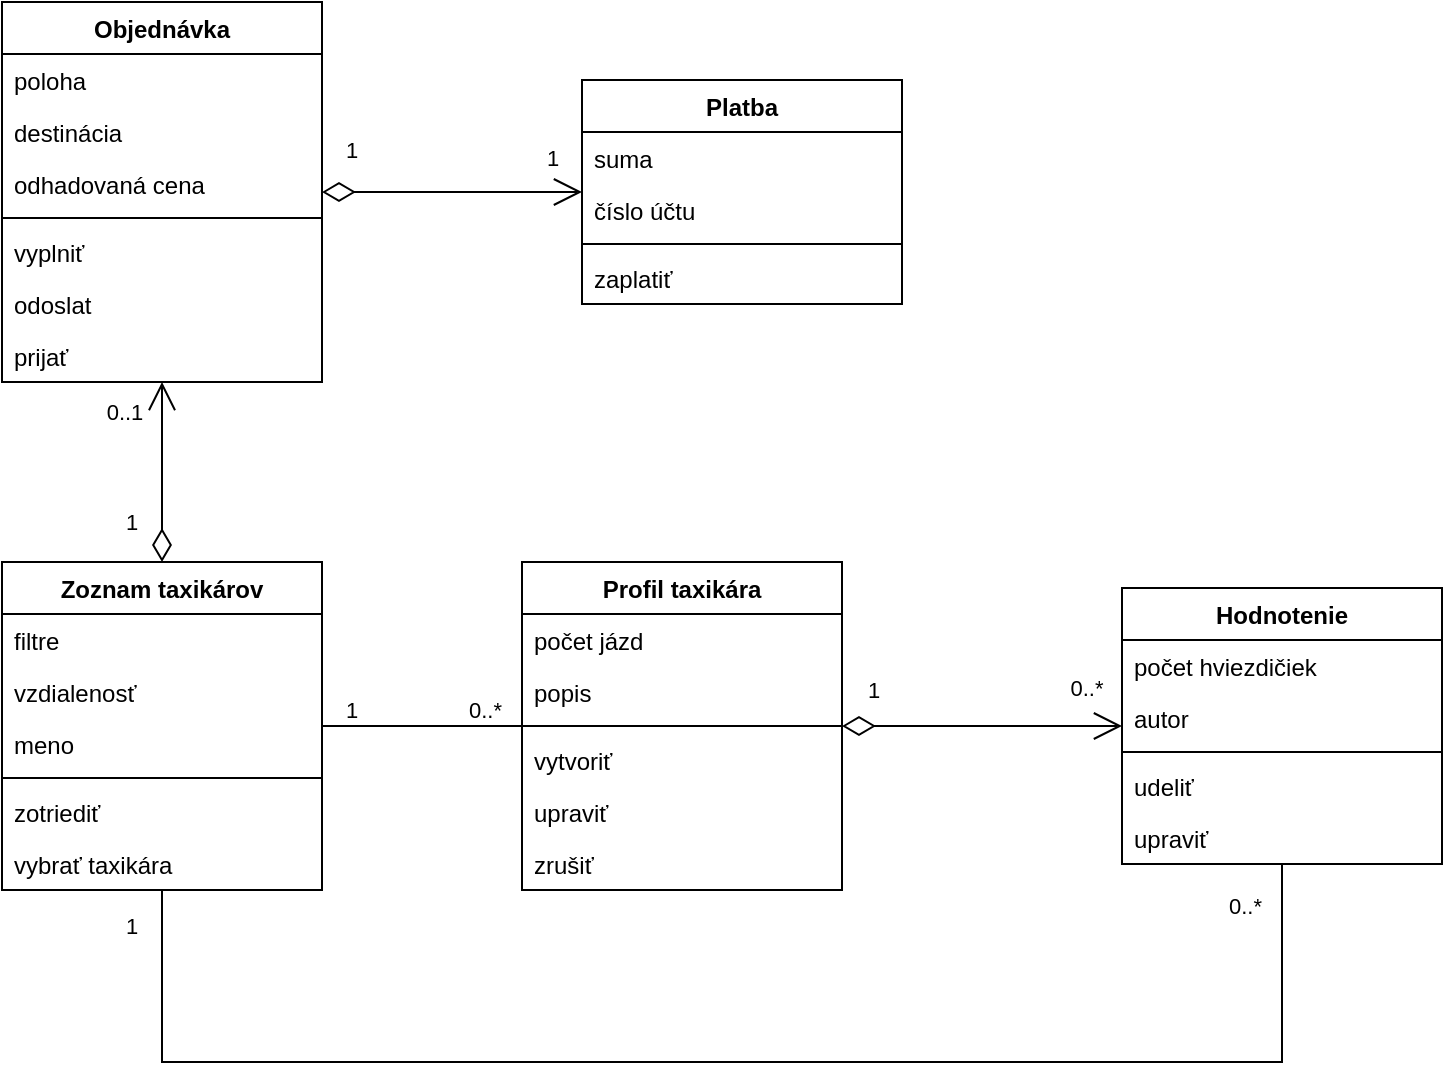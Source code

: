 <mxfile version="17.1.3" type="github">
  <diagram id="mN1ouyrNTuctR9NaxwXK" name="Page-1">
    <mxGraphModel dx="997" dy="580" grid="1" gridSize="10" guides="1" tooltips="1" connect="1" arrows="1" fold="1" page="1" pageScale="1" pageWidth="827" pageHeight="1169" math="0" shadow="0">
      <root>
        <mxCell id="0" />
        <mxCell id="1" parent="0" />
        <mxCell id="VDZjWGTv7sK5HXdo6hYH-1" value="Objednávka" style="swimlane;fontStyle=1;align=center;verticalAlign=top;childLayout=stackLayout;horizontal=1;startSize=26;horizontalStack=0;resizeParent=1;resizeParentMax=0;resizeLast=0;collapsible=1;marginBottom=0;" parent="1" vertex="1">
          <mxGeometry x="60" y="40" width="160" height="190" as="geometry" />
        </mxCell>
        <mxCell id="VDZjWGTv7sK5HXdo6hYH-2" value="poloha" style="text;strokeColor=none;fillColor=none;align=left;verticalAlign=top;spacingLeft=4;spacingRight=4;overflow=hidden;rotatable=0;points=[[0,0.5],[1,0.5]];portConstraint=eastwest;" parent="VDZjWGTv7sK5HXdo6hYH-1" vertex="1">
          <mxGeometry y="26" width="160" height="26" as="geometry" />
        </mxCell>
        <mxCell id="VDZjWGTv7sK5HXdo6hYH-36" value="destinácia" style="text;strokeColor=none;fillColor=none;align=left;verticalAlign=top;spacingLeft=4;spacingRight=4;overflow=hidden;rotatable=0;points=[[0,0.5],[1,0.5]];portConstraint=eastwest;" parent="VDZjWGTv7sK5HXdo6hYH-1" vertex="1">
          <mxGeometry y="52" width="160" height="26" as="geometry" />
        </mxCell>
        <mxCell id="o1BVJ0uTKJW_cMdWR_Qv-1" value="odhadovaná cena" style="text;strokeColor=none;fillColor=none;align=left;verticalAlign=top;spacingLeft=4;spacingRight=4;overflow=hidden;rotatable=0;points=[[0,0.5],[1,0.5]];portConstraint=eastwest;" vertex="1" parent="VDZjWGTv7sK5HXdo6hYH-1">
          <mxGeometry y="78" width="160" height="26" as="geometry" />
        </mxCell>
        <mxCell id="VDZjWGTv7sK5HXdo6hYH-3" value="" style="line;strokeWidth=1;fillColor=none;align=left;verticalAlign=middle;spacingTop=-1;spacingLeft=3;spacingRight=3;rotatable=0;labelPosition=right;points=[];portConstraint=eastwest;" parent="VDZjWGTv7sK5HXdo6hYH-1" vertex="1">
          <mxGeometry y="104" width="160" height="8" as="geometry" />
        </mxCell>
        <mxCell id="VDZjWGTv7sK5HXdo6hYH-4" value="vyplniť" style="text;strokeColor=none;fillColor=none;align=left;verticalAlign=top;spacingLeft=4;spacingRight=4;overflow=hidden;rotatable=0;points=[[0,0.5],[1,0.5]];portConstraint=eastwest;" parent="VDZjWGTv7sK5HXdo6hYH-1" vertex="1">
          <mxGeometry y="112" width="160" height="26" as="geometry" />
        </mxCell>
        <mxCell id="VDZjWGTv7sK5HXdo6hYH-37" value="odoslat" style="text;strokeColor=none;fillColor=none;align=left;verticalAlign=top;spacingLeft=4;spacingRight=4;overflow=hidden;rotatable=0;points=[[0,0.5],[1,0.5]];portConstraint=eastwest;" parent="VDZjWGTv7sK5HXdo6hYH-1" vertex="1">
          <mxGeometry y="138" width="160" height="26" as="geometry" />
        </mxCell>
        <mxCell id="VDZjWGTv7sK5HXdo6hYH-38" value="prijať" style="text;strokeColor=none;fillColor=none;align=left;verticalAlign=top;spacingLeft=4;spacingRight=4;overflow=hidden;rotatable=0;points=[[0,0.5],[1,0.5]];portConstraint=eastwest;" parent="VDZjWGTv7sK5HXdo6hYH-1" vertex="1">
          <mxGeometry y="164" width="160" height="26" as="geometry" />
        </mxCell>
        <mxCell id="VDZjWGTv7sK5HXdo6hYH-5" value="Zoznam taxikárov" style="swimlane;fontStyle=1;align=center;verticalAlign=top;childLayout=stackLayout;horizontal=1;startSize=26;horizontalStack=0;resizeParent=1;resizeParentMax=0;resizeLast=0;collapsible=1;marginBottom=0;" parent="1" vertex="1">
          <mxGeometry x="60" y="320" width="160" height="164" as="geometry" />
        </mxCell>
        <mxCell id="VDZjWGTv7sK5HXdo6hYH-6" value="filtre" style="text;strokeColor=none;fillColor=none;align=left;verticalAlign=top;spacingLeft=4;spacingRight=4;overflow=hidden;rotatable=0;points=[[0,0.5],[1,0.5]];portConstraint=eastwest;" parent="VDZjWGTv7sK5HXdo6hYH-5" vertex="1">
          <mxGeometry y="26" width="160" height="26" as="geometry" />
        </mxCell>
        <mxCell id="VDZjWGTv7sK5HXdo6hYH-45" value="vzdialenosť" style="text;strokeColor=none;fillColor=none;align=left;verticalAlign=top;spacingLeft=4;spacingRight=4;overflow=hidden;rotatable=0;points=[[0,0.5],[1,0.5]];portConstraint=eastwest;" parent="VDZjWGTv7sK5HXdo6hYH-5" vertex="1">
          <mxGeometry y="52" width="160" height="26" as="geometry" />
        </mxCell>
        <mxCell id="VDZjWGTv7sK5HXdo6hYH-46" value="meno" style="text;strokeColor=none;fillColor=none;align=left;verticalAlign=top;spacingLeft=4;spacingRight=4;overflow=hidden;rotatable=0;points=[[0,0.5],[1,0.5]];portConstraint=eastwest;" parent="VDZjWGTv7sK5HXdo6hYH-5" vertex="1">
          <mxGeometry y="78" width="160" height="26" as="geometry" />
        </mxCell>
        <mxCell id="VDZjWGTv7sK5HXdo6hYH-7" value="" style="line;strokeWidth=1;fillColor=none;align=left;verticalAlign=middle;spacingTop=-1;spacingLeft=3;spacingRight=3;rotatable=0;labelPosition=right;points=[];portConstraint=eastwest;" parent="VDZjWGTv7sK5HXdo6hYH-5" vertex="1">
          <mxGeometry y="104" width="160" height="8" as="geometry" />
        </mxCell>
        <mxCell id="VDZjWGTv7sK5HXdo6hYH-8" value="zotriediť" style="text;strokeColor=none;fillColor=none;align=left;verticalAlign=top;spacingLeft=4;spacingRight=4;overflow=hidden;rotatable=0;points=[[0,0.5],[1,0.5]];portConstraint=eastwest;" parent="VDZjWGTv7sK5HXdo6hYH-5" vertex="1">
          <mxGeometry y="112" width="160" height="26" as="geometry" />
        </mxCell>
        <mxCell id="VDZjWGTv7sK5HXdo6hYH-42" value="vybrať taxikára" style="text;strokeColor=none;fillColor=none;align=left;verticalAlign=top;spacingLeft=4;spacingRight=4;overflow=hidden;rotatable=0;points=[[0,0.5],[1,0.5]];portConstraint=eastwest;" parent="VDZjWGTv7sK5HXdo6hYH-5" vertex="1">
          <mxGeometry y="138" width="160" height="26" as="geometry" />
        </mxCell>
        <mxCell id="VDZjWGTv7sK5HXdo6hYH-9" value="Hodnotenie" style="swimlane;fontStyle=1;align=center;verticalAlign=top;childLayout=stackLayout;horizontal=1;startSize=26;horizontalStack=0;resizeParent=1;resizeParentMax=0;resizeLast=0;collapsible=1;marginBottom=0;" parent="1" vertex="1">
          <mxGeometry x="620" y="333" width="160" height="138" as="geometry" />
        </mxCell>
        <mxCell id="VDZjWGTv7sK5HXdo6hYH-10" value="počet hviezdičiek" style="text;strokeColor=none;fillColor=none;align=left;verticalAlign=top;spacingLeft=4;spacingRight=4;overflow=hidden;rotatable=0;points=[[0,0.5],[1,0.5]];portConstraint=eastwest;" parent="VDZjWGTv7sK5HXdo6hYH-9" vertex="1">
          <mxGeometry y="26" width="160" height="26" as="geometry" />
        </mxCell>
        <mxCell id="VDZjWGTv7sK5HXdo6hYH-47" value="autor" style="text;strokeColor=none;fillColor=none;align=left;verticalAlign=top;spacingLeft=4;spacingRight=4;overflow=hidden;rotatable=0;points=[[0,0.5],[1,0.5]];portConstraint=eastwest;" parent="VDZjWGTv7sK5HXdo6hYH-9" vertex="1">
          <mxGeometry y="52" width="160" height="26" as="geometry" />
        </mxCell>
        <mxCell id="VDZjWGTv7sK5HXdo6hYH-11" value="" style="line;strokeWidth=1;fillColor=none;align=left;verticalAlign=middle;spacingTop=-1;spacingLeft=3;spacingRight=3;rotatable=0;labelPosition=right;points=[];portConstraint=eastwest;" parent="VDZjWGTv7sK5HXdo6hYH-9" vertex="1">
          <mxGeometry y="78" width="160" height="8" as="geometry" />
        </mxCell>
        <mxCell id="VDZjWGTv7sK5HXdo6hYH-12" value="udeliť" style="text;strokeColor=none;fillColor=none;align=left;verticalAlign=top;spacingLeft=4;spacingRight=4;overflow=hidden;rotatable=0;points=[[0,0.5],[1,0.5]];portConstraint=eastwest;" parent="VDZjWGTv7sK5HXdo6hYH-9" vertex="1">
          <mxGeometry y="86" width="160" height="26" as="geometry" />
        </mxCell>
        <mxCell id="VDZjWGTv7sK5HXdo6hYH-51" value="upraviť" style="text;strokeColor=none;fillColor=none;align=left;verticalAlign=top;spacingLeft=4;spacingRight=4;overflow=hidden;rotatable=0;points=[[0,0.5],[1,0.5]];portConstraint=eastwest;" parent="VDZjWGTv7sK5HXdo6hYH-9" vertex="1">
          <mxGeometry y="112" width="160" height="26" as="geometry" />
        </mxCell>
        <mxCell id="VDZjWGTv7sK5HXdo6hYH-13" value="Profil taxikára" style="swimlane;fontStyle=1;align=center;verticalAlign=top;childLayout=stackLayout;horizontal=1;startSize=26;horizontalStack=0;resizeParent=1;resizeParentMax=0;resizeLast=0;collapsible=1;marginBottom=0;" parent="1" vertex="1">
          <mxGeometry x="320" y="320" width="160" height="164" as="geometry" />
        </mxCell>
        <mxCell id="VDZjWGTv7sK5HXdo6hYH-14" value="počet jázd" style="text;strokeColor=none;fillColor=none;align=left;verticalAlign=top;spacingLeft=4;spacingRight=4;overflow=hidden;rotatable=0;points=[[0,0.5],[1,0.5]];portConstraint=eastwest;" parent="VDZjWGTv7sK5HXdo6hYH-13" vertex="1">
          <mxGeometry y="26" width="160" height="26" as="geometry" />
        </mxCell>
        <mxCell id="VDZjWGTv7sK5HXdo6hYH-43" value="popis" style="text;strokeColor=none;fillColor=none;align=left;verticalAlign=top;spacingLeft=4;spacingRight=4;overflow=hidden;rotatable=0;points=[[0,0.5],[1,0.5]];portConstraint=eastwest;" parent="VDZjWGTv7sK5HXdo6hYH-13" vertex="1">
          <mxGeometry y="52" width="160" height="26" as="geometry" />
        </mxCell>
        <mxCell id="VDZjWGTv7sK5HXdo6hYH-15" value="" style="line;strokeWidth=1;fillColor=none;align=left;verticalAlign=middle;spacingTop=-1;spacingLeft=3;spacingRight=3;rotatable=0;labelPosition=right;points=[];portConstraint=eastwest;" parent="VDZjWGTv7sK5HXdo6hYH-13" vertex="1">
          <mxGeometry y="78" width="160" height="8" as="geometry" />
        </mxCell>
        <mxCell id="VDZjWGTv7sK5HXdo6hYH-16" value="vytvoriť" style="text;strokeColor=none;fillColor=none;align=left;verticalAlign=top;spacingLeft=4;spacingRight=4;overflow=hidden;rotatable=0;points=[[0,0.5],[1,0.5]];portConstraint=eastwest;" parent="VDZjWGTv7sK5HXdo6hYH-13" vertex="1">
          <mxGeometry y="86" width="160" height="26" as="geometry" />
        </mxCell>
        <mxCell id="VDZjWGTv7sK5HXdo6hYH-49" value="upraviť" style="text;strokeColor=none;fillColor=none;align=left;verticalAlign=top;spacingLeft=4;spacingRight=4;overflow=hidden;rotatable=0;points=[[0,0.5],[1,0.5]];portConstraint=eastwest;" parent="VDZjWGTv7sK5HXdo6hYH-13" vertex="1">
          <mxGeometry y="112" width="160" height="26" as="geometry" />
        </mxCell>
        <mxCell id="VDZjWGTv7sK5HXdo6hYH-50" value="zrušiť" style="text;strokeColor=none;fillColor=none;align=left;verticalAlign=top;spacingLeft=4;spacingRight=4;overflow=hidden;rotatable=0;points=[[0,0.5],[1,0.5]];portConstraint=eastwest;" parent="VDZjWGTv7sK5HXdo6hYH-13" vertex="1">
          <mxGeometry y="138" width="160" height="26" as="geometry" />
        </mxCell>
        <mxCell id="VDZjWGTv7sK5HXdo6hYH-24" value="" style="endArrow=none;html=1;edgeStyle=orthogonalEdgeStyle;rounded=0;" parent="1" source="VDZjWGTv7sK5HXdo6hYH-5" target="VDZjWGTv7sK5HXdo6hYH-13" edge="1">
          <mxGeometry relative="1" as="geometry">
            <mxPoint x="320" y="290" as="sourcePoint" />
            <mxPoint x="480" y="290" as="targetPoint" />
          </mxGeometry>
        </mxCell>
        <mxCell id="VDZjWGTv7sK5HXdo6hYH-25" value="1" style="edgeLabel;resizable=0;html=1;align=left;verticalAlign=bottom;" parent="VDZjWGTv7sK5HXdo6hYH-24" connectable="0" vertex="1">
          <mxGeometry x="-1" relative="1" as="geometry">
            <mxPoint x="10" as="offset" />
          </mxGeometry>
        </mxCell>
        <mxCell id="VDZjWGTv7sK5HXdo6hYH-26" value="0..*" style="edgeLabel;resizable=0;html=1;align=right;verticalAlign=bottom;" parent="VDZjWGTv7sK5HXdo6hYH-24" connectable="0" vertex="1">
          <mxGeometry x="1" relative="1" as="geometry">
            <mxPoint x="-10" as="offset" />
          </mxGeometry>
        </mxCell>
        <mxCell id="VDZjWGTv7sK5HXdo6hYH-29" value="1" style="endArrow=open;html=1;endSize=12;startArrow=diamondThin;startSize=14;startFill=0;edgeStyle=orthogonalEdgeStyle;align=left;verticalAlign=bottom;rounded=0;" parent="1" source="VDZjWGTv7sK5HXdo6hYH-13" target="VDZjWGTv7sK5HXdo6hYH-9" edge="1">
          <mxGeometry x="-0.846" y="9" relative="1" as="geometry">
            <mxPoint x="320" y="290" as="sourcePoint" />
            <mxPoint x="480" y="290" as="targetPoint" />
            <mxPoint as="offset" />
          </mxGeometry>
        </mxCell>
        <mxCell id="VDZjWGTv7sK5HXdo6hYH-30" value="0..*" style="edgeLabel;html=1;align=center;verticalAlign=middle;resizable=0;points=[];" parent="VDZjWGTv7sK5HXdo6hYH-29" vertex="1" connectable="0">
          <mxGeometry x="0.739" y="-3" relative="1" as="geometry">
            <mxPoint y="-22" as="offset" />
          </mxGeometry>
        </mxCell>
        <mxCell id="VDZjWGTv7sK5HXdo6hYH-34" value="1" style="endArrow=open;html=1;endSize=12;startArrow=diamondThin;startSize=14;startFill=0;edgeStyle=orthogonalEdgeStyle;align=left;verticalAlign=bottom;rounded=0;exitX=0.5;exitY=0;exitDx=0;exitDy=0;" parent="1" source="VDZjWGTv7sK5HXdo6hYH-5" target="VDZjWGTv7sK5HXdo6hYH-1" edge="1">
          <mxGeometry x="-0.761" y="20" relative="1" as="geometry">
            <mxPoint x="320" y="290" as="sourcePoint" />
            <mxPoint x="140" y="230" as="targetPoint" />
            <Array as="points" />
            <mxPoint as="offset" />
          </mxGeometry>
        </mxCell>
        <mxCell id="VDZjWGTv7sK5HXdo6hYH-35" value="0..1" style="edgeLabel;html=1;align=center;verticalAlign=middle;resizable=0;points=[];" parent="VDZjWGTv7sK5HXdo6hYH-34" vertex="1" connectable="0">
          <mxGeometry x="0.859" y="3" relative="1" as="geometry">
            <mxPoint x="-16" y="8" as="offset" />
          </mxGeometry>
        </mxCell>
        <mxCell id="VDZjWGTv7sK5HXdo6hYH-52" value="Platba" style="swimlane;fontStyle=1;align=center;verticalAlign=top;childLayout=stackLayout;horizontal=1;startSize=26;horizontalStack=0;resizeParent=1;resizeParentMax=0;resizeLast=0;collapsible=1;marginBottom=0;" parent="1" vertex="1">
          <mxGeometry x="350" y="79" width="160" height="112" as="geometry" />
        </mxCell>
        <mxCell id="VDZjWGTv7sK5HXdo6hYH-58" value="suma" style="text;strokeColor=none;fillColor=none;align=left;verticalAlign=top;spacingLeft=4;spacingRight=4;overflow=hidden;rotatable=0;points=[[0,0.5],[1,0.5]];portConstraint=eastwest;" parent="VDZjWGTv7sK5HXdo6hYH-52" vertex="1">
          <mxGeometry y="26" width="160" height="26" as="geometry" />
        </mxCell>
        <mxCell id="VDZjWGTv7sK5HXdo6hYH-53" value="číslo účtu" style="text;strokeColor=none;fillColor=none;align=left;verticalAlign=top;spacingLeft=4;spacingRight=4;overflow=hidden;rotatable=0;points=[[0,0.5],[1,0.5]];portConstraint=eastwest;" parent="VDZjWGTv7sK5HXdo6hYH-52" vertex="1">
          <mxGeometry y="52" width="160" height="26" as="geometry" />
        </mxCell>
        <mxCell id="VDZjWGTv7sK5HXdo6hYH-54" value="" style="line;strokeWidth=1;fillColor=none;align=left;verticalAlign=middle;spacingTop=-1;spacingLeft=3;spacingRight=3;rotatable=0;labelPosition=right;points=[];portConstraint=eastwest;" parent="VDZjWGTv7sK5HXdo6hYH-52" vertex="1">
          <mxGeometry y="78" width="160" height="8" as="geometry" />
        </mxCell>
        <mxCell id="VDZjWGTv7sK5HXdo6hYH-55" value="zaplatiť" style="text;strokeColor=none;fillColor=none;align=left;verticalAlign=top;spacingLeft=4;spacingRight=4;overflow=hidden;rotatable=0;points=[[0,0.5],[1,0.5]];portConstraint=eastwest;" parent="VDZjWGTv7sK5HXdo6hYH-52" vertex="1">
          <mxGeometry y="86" width="160" height="26" as="geometry" />
        </mxCell>
        <mxCell id="VDZjWGTv7sK5HXdo6hYH-56" value="1" style="endArrow=open;html=1;endSize=12;startArrow=diamondThin;startSize=14;startFill=0;edgeStyle=orthogonalEdgeStyle;align=left;verticalAlign=bottom;rounded=0;" parent="1" source="VDZjWGTv7sK5HXdo6hYH-1" target="VDZjWGTv7sK5HXdo6hYH-52" edge="1">
          <mxGeometry x="-0.846" y="12" relative="1" as="geometry">
            <mxPoint x="360" y="220" as="sourcePoint" />
            <mxPoint x="520" y="220" as="targetPoint" />
            <mxPoint as="offset" />
          </mxGeometry>
        </mxCell>
        <mxCell id="VDZjWGTv7sK5HXdo6hYH-57" value="1" style="edgeLabel;html=1;align=center;verticalAlign=middle;resizable=0;points=[];" parent="VDZjWGTv7sK5HXdo6hYH-56" vertex="1" connectable="0">
          <mxGeometry x="0.76" y="3" relative="1" as="geometry">
            <mxPoint y="-14" as="offset" />
          </mxGeometry>
        </mxCell>
        <mxCell id="o1BVJ0uTKJW_cMdWR_Qv-7" value="" style="endArrow=none;html=1;edgeStyle=orthogonalEdgeStyle;rounded=0;" edge="1" parent="1" source="VDZjWGTv7sK5HXdo6hYH-5" target="VDZjWGTv7sK5HXdo6hYH-9">
          <mxGeometry relative="1" as="geometry">
            <mxPoint x="330" y="500" as="sourcePoint" />
            <mxPoint x="490" y="500" as="targetPoint" />
            <Array as="points">
              <mxPoint x="140" y="570" />
              <mxPoint x="700" y="570" />
            </Array>
          </mxGeometry>
        </mxCell>
        <mxCell id="o1BVJ0uTKJW_cMdWR_Qv-8" value="1" style="edgeLabel;resizable=0;html=1;align=left;verticalAlign=bottom;" connectable="0" vertex="1" parent="o1BVJ0uTKJW_cMdWR_Qv-7">
          <mxGeometry x="-1" relative="1" as="geometry">
            <mxPoint x="-20" y="26" as="offset" />
          </mxGeometry>
        </mxCell>
        <mxCell id="o1BVJ0uTKJW_cMdWR_Qv-9" value="0..*" style="edgeLabel;resizable=0;html=1;align=right;verticalAlign=bottom;" connectable="0" vertex="1" parent="o1BVJ0uTKJW_cMdWR_Qv-7">
          <mxGeometry x="1" relative="1" as="geometry">
            <mxPoint x="-10" y="29" as="offset" />
          </mxGeometry>
        </mxCell>
      </root>
    </mxGraphModel>
  </diagram>
</mxfile>
